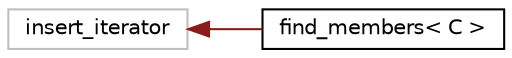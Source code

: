 digraph "Graphical Class Hierarchy"
{
  edge [fontname="Helvetica",fontsize="10",labelfontname="Helvetica",labelfontsize="10"];
  node [fontname="Helvetica",fontsize="10",shape=record];
  rankdir="LR";
  Node2260 [label="insert_iterator",height=0.2,width=0.4,color="grey75", fillcolor="white", style="filled"];
  Node2260 -> Node0 [dir="back",color="firebrick4",fontsize="10",style="solid",fontname="Helvetica"];
  Node0 [label="find_members\< C \>",height=0.2,width=0.4,color="black", fillcolor="white", style="filled",URL="$structfind__members.html"];
}
